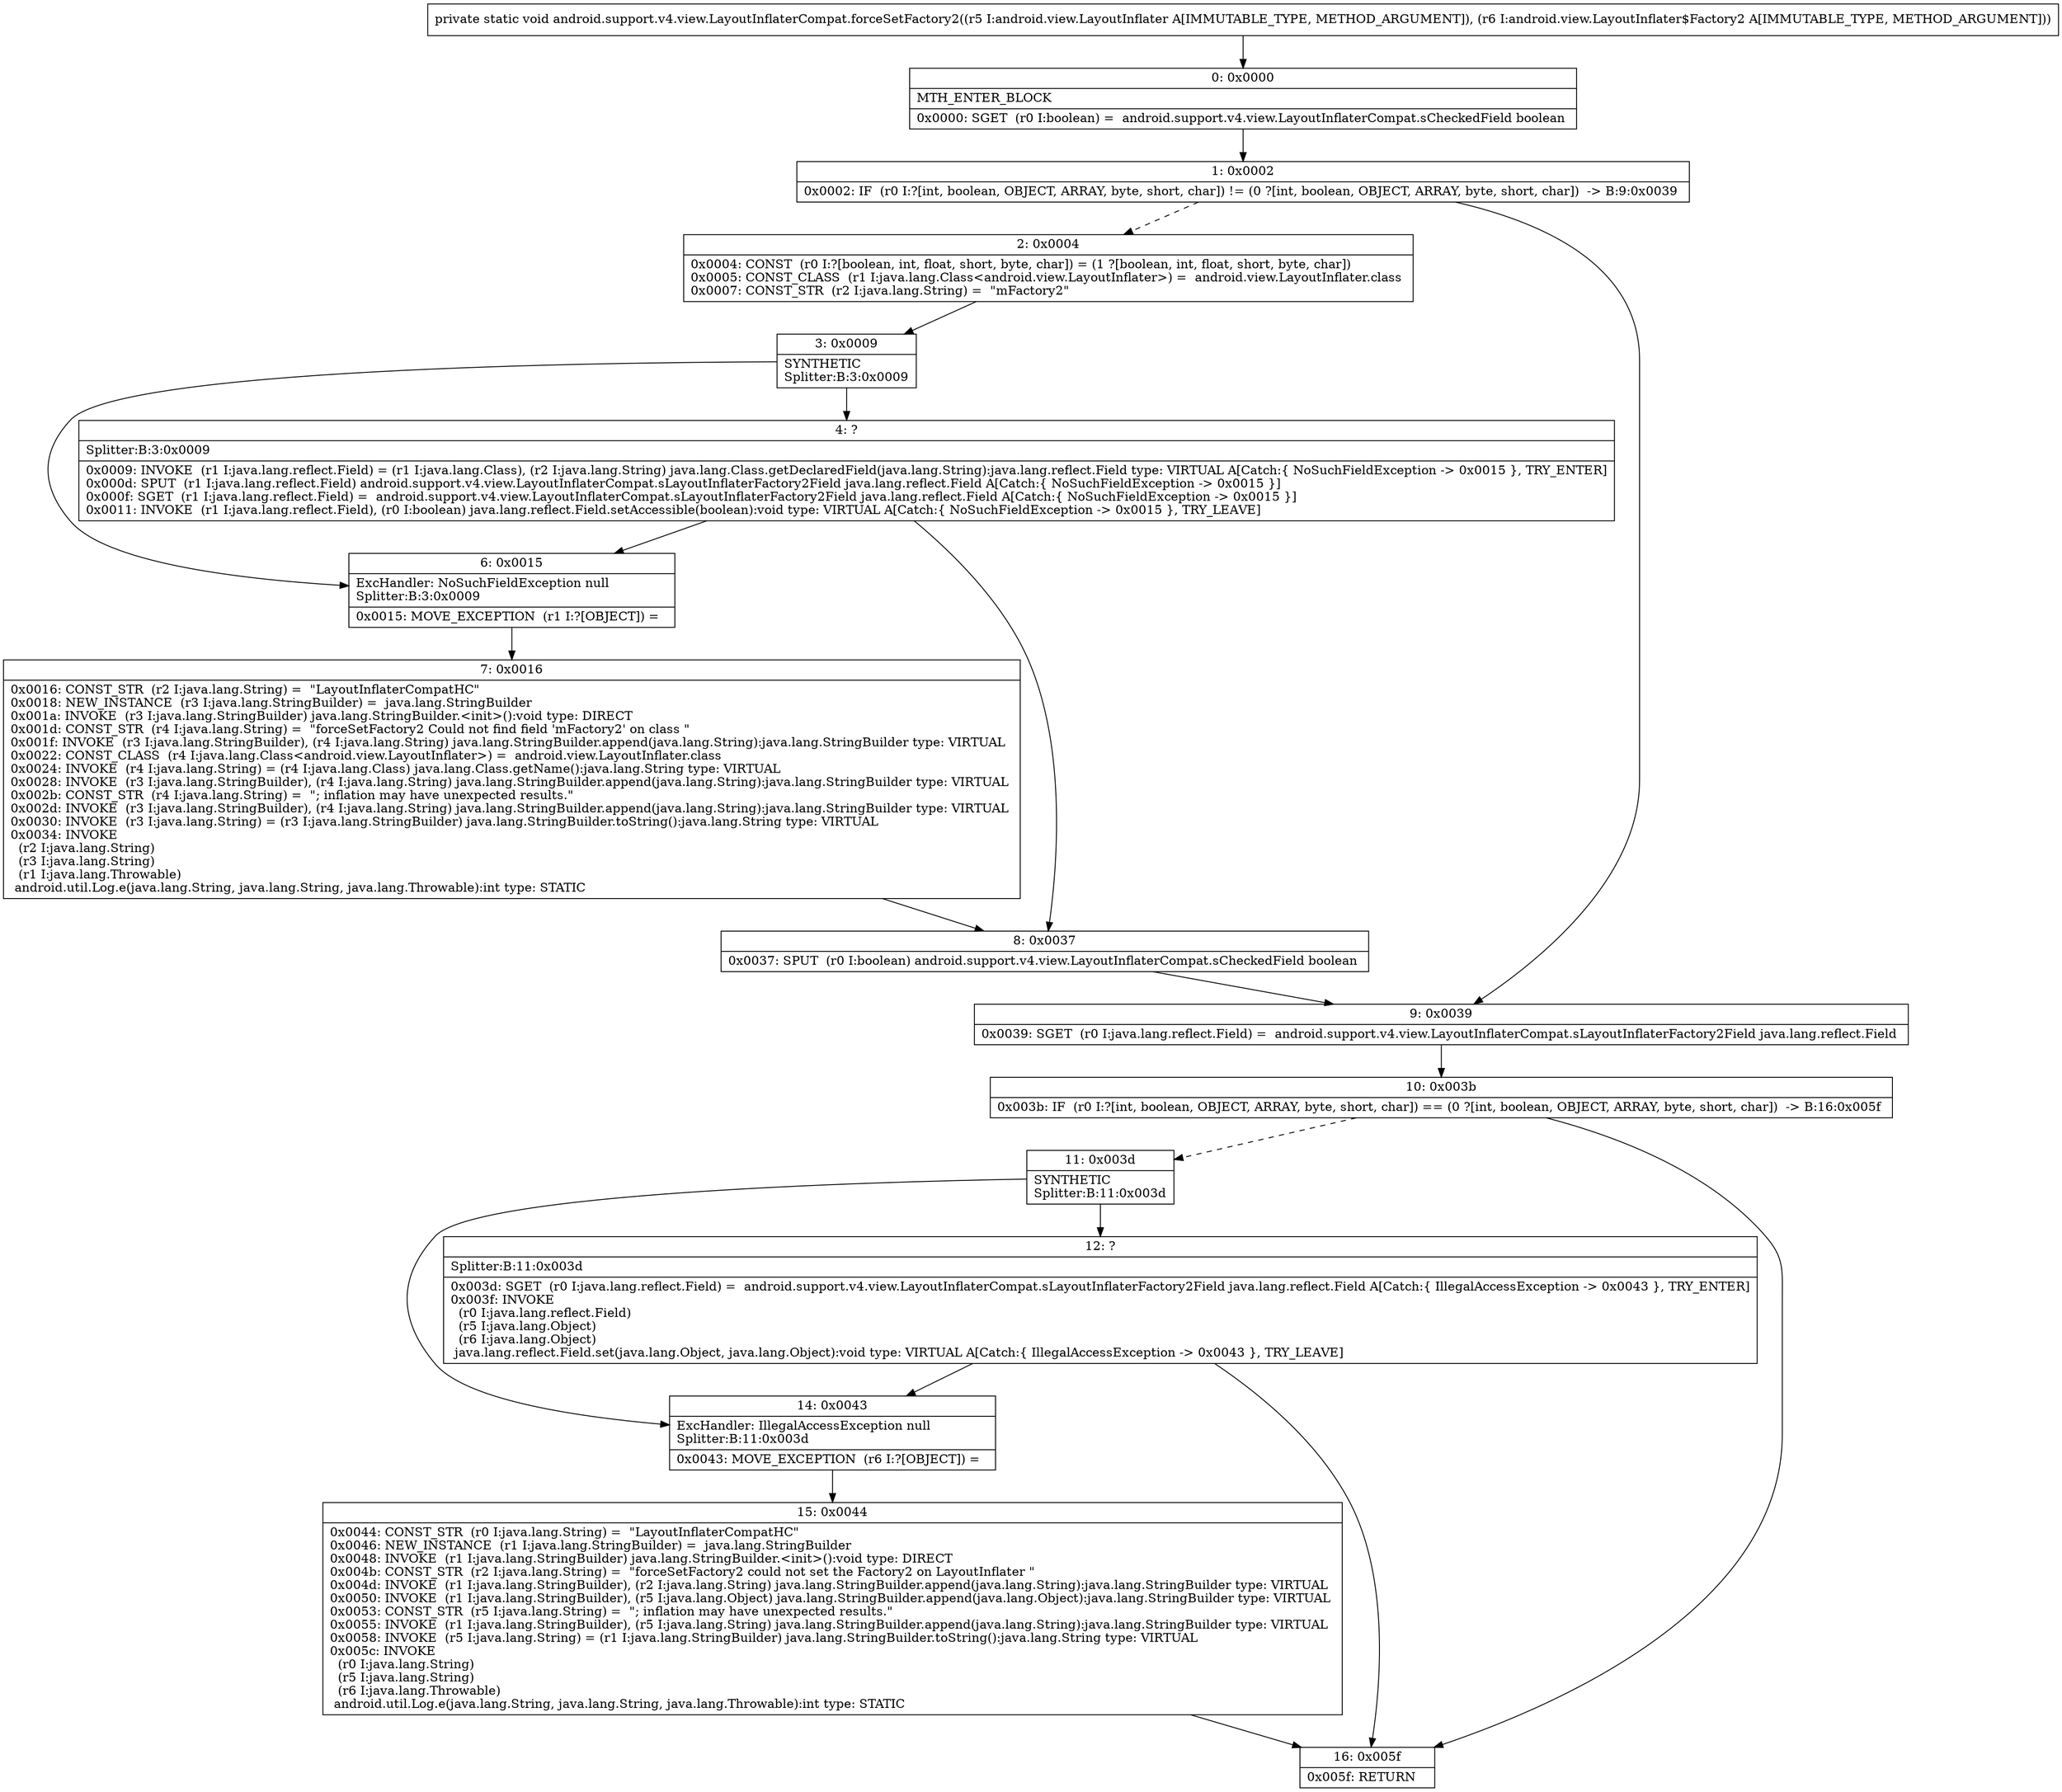 digraph "CFG forandroid.support.v4.view.LayoutInflaterCompat.forceSetFactory2(Landroid\/view\/LayoutInflater;Landroid\/view\/LayoutInflater$Factory2;)V" {
Node_0 [shape=record,label="{0\:\ 0x0000|MTH_ENTER_BLOCK\l|0x0000: SGET  (r0 I:boolean) =  android.support.v4.view.LayoutInflaterCompat.sCheckedField boolean \l}"];
Node_1 [shape=record,label="{1\:\ 0x0002|0x0002: IF  (r0 I:?[int, boolean, OBJECT, ARRAY, byte, short, char]) != (0 ?[int, boolean, OBJECT, ARRAY, byte, short, char])  \-\> B:9:0x0039 \l}"];
Node_2 [shape=record,label="{2\:\ 0x0004|0x0004: CONST  (r0 I:?[boolean, int, float, short, byte, char]) = (1 ?[boolean, int, float, short, byte, char]) \l0x0005: CONST_CLASS  (r1 I:java.lang.Class\<android.view.LayoutInflater\>) =  android.view.LayoutInflater.class \l0x0007: CONST_STR  (r2 I:java.lang.String) =  \"mFactory2\" \l}"];
Node_3 [shape=record,label="{3\:\ 0x0009|SYNTHETIC\lSplitter:B:3:0x0009\l}"];
Node_4 [shape=record,label="{4\:\ ?|Splitter:B:3:0x0009\l|0x0009: INVOKE  (r1 I:java.lang.reflect.Field) = (r1 I:java.lang.Class), (r2 I:java.lang.String) java.lang.Class.getDeclaredField(java.lang.String):java.lang.reflect.Field type: VIRTUAL A[Catch:\{ NoSuchFieldException \-\> 0x0015 \}, TRY_ENTER]\l0x000d: SPUT  (r1 I:java.lang.reflect.Field) android.support.v4.view.LayoutInflaterCompat.sLayoutInflaterFactory2Field java.lang.reflect.Field A[Catch:\{ NoSuchFieldException \-\> 0x0015 \}]\l0x000f: SGET  (r1 I:java.lang.reflect.Field) =  android.support.v4.view.LayoutInflaterCompat.sLayoutInflaterFactory2Field java.lang.reflect.Field A[Catch:\{ NoSuchFieldException \-\> 0x0015 \}]\l0x0011: INVOKE  (r1 I:java.lang.reflect.Field), (r0 I:boolean) java.lang.reflect.Field.setAccessible(boolean):void type: VIRTUAL A[Catch:\{ NoSuchFieldException \-\> 0x0015 \}, TRY_LEAVE]\l}"];
Node_6 [shape=record,label="{6\:\ 0x0015|ExcHandler: NoSuchFieldException null\lSplitter:B:3:0x0009\l|0x0015: MOVE_EXCEPTION  (r1 I:?[OBJECT]) =  \l}"];
Node_7 [shape=record,label="{7\:\ 0x0016|0x0016: CONST_STR  (r2 I:java.lang.String) =  \"LayoutInflaterCompatHC\" \l0x0018: NEW_INSTANCE  (r3 I:java.lang.StringBuilder) =  java.lang.StringBuilder \l0x001a: INVOKE  (r3 I:java.lang.StringBuilder) java.lang.StringBuilder.\<init\>():void type: DIRECT \l0x001d: CONST_STR  (r4 I:java.lang.String) =  \"forceSetFactory2 Could not find field 'mFactory2' on class \" \l0x001f: INVOKE  (r3 I:java.lang.StringBuilder), (r4 I:java.lang.String) java.lang.StringBuilder.append(java.lang.String):java.lang.StringBuilder type: VIRTUAL \l0x0022: CONST_CLASS  (r4 I:java.lang.Class\<android.view.LayoutInflater\>) =  android.view.LayoutInflater.class \l0x0024: INVOKE  (r4 I:java.lang.String) = (r4 I:java.lang.Class) java.lang.Class.getName():java.lang.String type: VIRTUAL \l0x0028: INVOKE  (r3 I:java.lang.StringBuilder), (r4 I:java.lang.String) java.lang.StringBuilder.append(java.lang.String):java.lang.StringBuilder type: VIRTUAL \l0x002b: CONST_STR  (r4 I:java.lang.String) =  \"; inflation may have unexpected results.\" \l0x002d: INVOKE  (r3 I:java.lang.StringBuilder), (r4 I:java.lang.String) java.lang.StringBuilder.append(java.lang.String):java.lang.StringBuilder type: VIRTUAL \l0x0030: INVOKE  (r3 I:java.lang.String) = (r3 I:java.lang.StringBuilder) java.lang.StringBuilder.toString():java.lang.String type: VIRTUAL \l0x0034: INVOKE  \l  (r2 I:java.lang.String)\l  (r3 I:java.lang.String)\l  (r1 I:java.lang.Throwable)\l android.util.Log.e(java.lang.String, java.lang.String, java.lang.Throwable):int type: STATIC \l}"];
Node_8 [shape=record,label="{8\:\ 0x0037|0x0037: SPUT  (r0 I:boolean) android.support.v4.view.LayoutInflaterCompat.sCheckedField boolean \l}"];
Node_9 [shape=record,label="{9\:\ 0x0039|0x0039: SGET  (r0 I:java.lang.reflect.Field) =  android.support.v4.view.LayoutInflaterCompat.sLayoutInflaterFactory2Field java.lang.reflect.Field \l}"];
Node_10 [shape=record,label="{10\:\ 0x003b|0x003b: IF  (r0 I:?[int, boolean, OBJECT, ARRAY, byte, short, char]) == (0 ?[int, boolean, OBJECT, ARRAY, byte, short, char])  \-\> B:16:0x005f \l}"];
Node_11 [shape=record,label="{11\:\ 0x003d|SYNTHETIC\lSplitter:B:11:0x003d\l}"];
Node_12 [shape=record,label="{12\:\ ?|Splitter:B:11:0x003d\l|0x003d: SGET  (r0 I:java.lang.reflect.Field) =  android.support.v4.view.LayoutInflaterCompat.sLayoutInflaterFactory2Field java.lang.reflect.Field A[Catch:\{ IllegalAccessException \-\> 0x0043 \}, TRY_ENTER]\l0x003f: INVOKE  \l  (r0 I:java.lang.reflect.Field)\l  (r5 I:java.lang.Object)\l  (r6 I:java.lang.Object)\l java.lang.reflect.Field.set(java.lang.Object, java.lang.Object):void type: VIRTUAL A[Catch:\{ IllegalAccessException \-\> 0x0043 \}, TRY_LEAVE]\l}"];
Node_14 [shape=record,label="{14\:\ 0x0043|ExcHandler: IllegalAccessException null\lSplitter:B:11:0x003d\l|0x0043: MOVE_EXCEPTION  (r6 I:?[OBJECT]) =  \l}"];
Node_15 [shape=record,label="{15\:\ 0x0044|0x0044: CONST_STR  (r0 I:java.lang.String) =  \"LayoutInflaterCompatHC\" \l0x0046: NEW_INSTANCE  (r1 I:java.lang.StringBuilder) =  java.lang.StringBuilder \l0x0048: INVOKE  (r1 I:java.lang.StringBuilder) java.lang.StringBuilder.\<init\>():void type: DIRECT \l0x004b: CONST_STR  (r2 I:java.lang.String) =  \"forceSetFactory2 could not set the Factory2 on LayoutInflater \" \l0x004d: INVOKE  (r1 I:java.lang.StringBuilder), (r2 I:java.lang.String) java.lang.StringBuilder.append(java.lang.String):java.lang.StringBuilder type: VIRTUAL \l0x0050: INVOKE  (r1 I:java.lang.StringBuilder), (r5 I:java.lang.Object) java.lang.StringBuilder.append(java.lang.Object):java.lang.StringBuilder type: VIRTUAL \l0x0053: CONST_STR  (r5 I:java.lang.String) =  \"; inflation may have unexpected results.\" \l0x0055: INVOKE  (r1 I:java.lang.StringBuilder), (r5 I:java.lang.String) java.lang.StringBuilder.append(java.lang.String):java.lang.StringBuilder type: VIRTUAL \l0x0058: INVOKE  (r5 I:java.lang.String) = (r1 I:java.lang.StringBuilder) java.lang.StringBuilder.toString():java.lang.String type: VIRTUAL \l0x005c: INVOKE  \l  (r0 I:java.lang.String)\l  (r5 I:java.lang.String)\l  (r6 I:java.lang.Throwable)\l android.util.Log.e(java.lang.String, java.lang.String, java.lang.Throwable):int type: STATIC \l}"];
Node_16 [shape=record,label="{16\:\ 0x005f|0x005f: RETURN   \l}"];
MethodNode[shape=record,label="{private static void android.support.v4.view.LayoutInflaterCompat.forceSetFactory2((r5 I:android.view.LayoutInflater A[IMMUTABLE_TYPE, METHOD_ARGUMENT]), (r6 I:android.view.LayoutInflater$Factory2 A[IMMUTABLE_TYPE, METHOD_ARGUMENT])) }"];
MethodNode -> Node_0;
Node_0 -> Node_1;
Node_1 -> Node_2[style=dashed];
Node_1 -> Node_9;
Node_2 -> Node_3;
Node_3 -> Node_4;
Node_3 -> Node_6;
Node_4 -> Node_6;
Node_4 -> Node_8;
Node_6 -> Node_7;
Node_7 -> Node_8;
Node_8 -> Node_9;
Node_9 -> Node_10;
Node_10 -> Node_11[style=dashed];
Node_10 -> Node_16;
Node_11 -> Node_12;
Node_11 -> Node_14;
Node_12 -> Node_14;
Node_12 -> Node_16;
Node_14 -> Node_15;
Node_15 -> Node_16;
}

